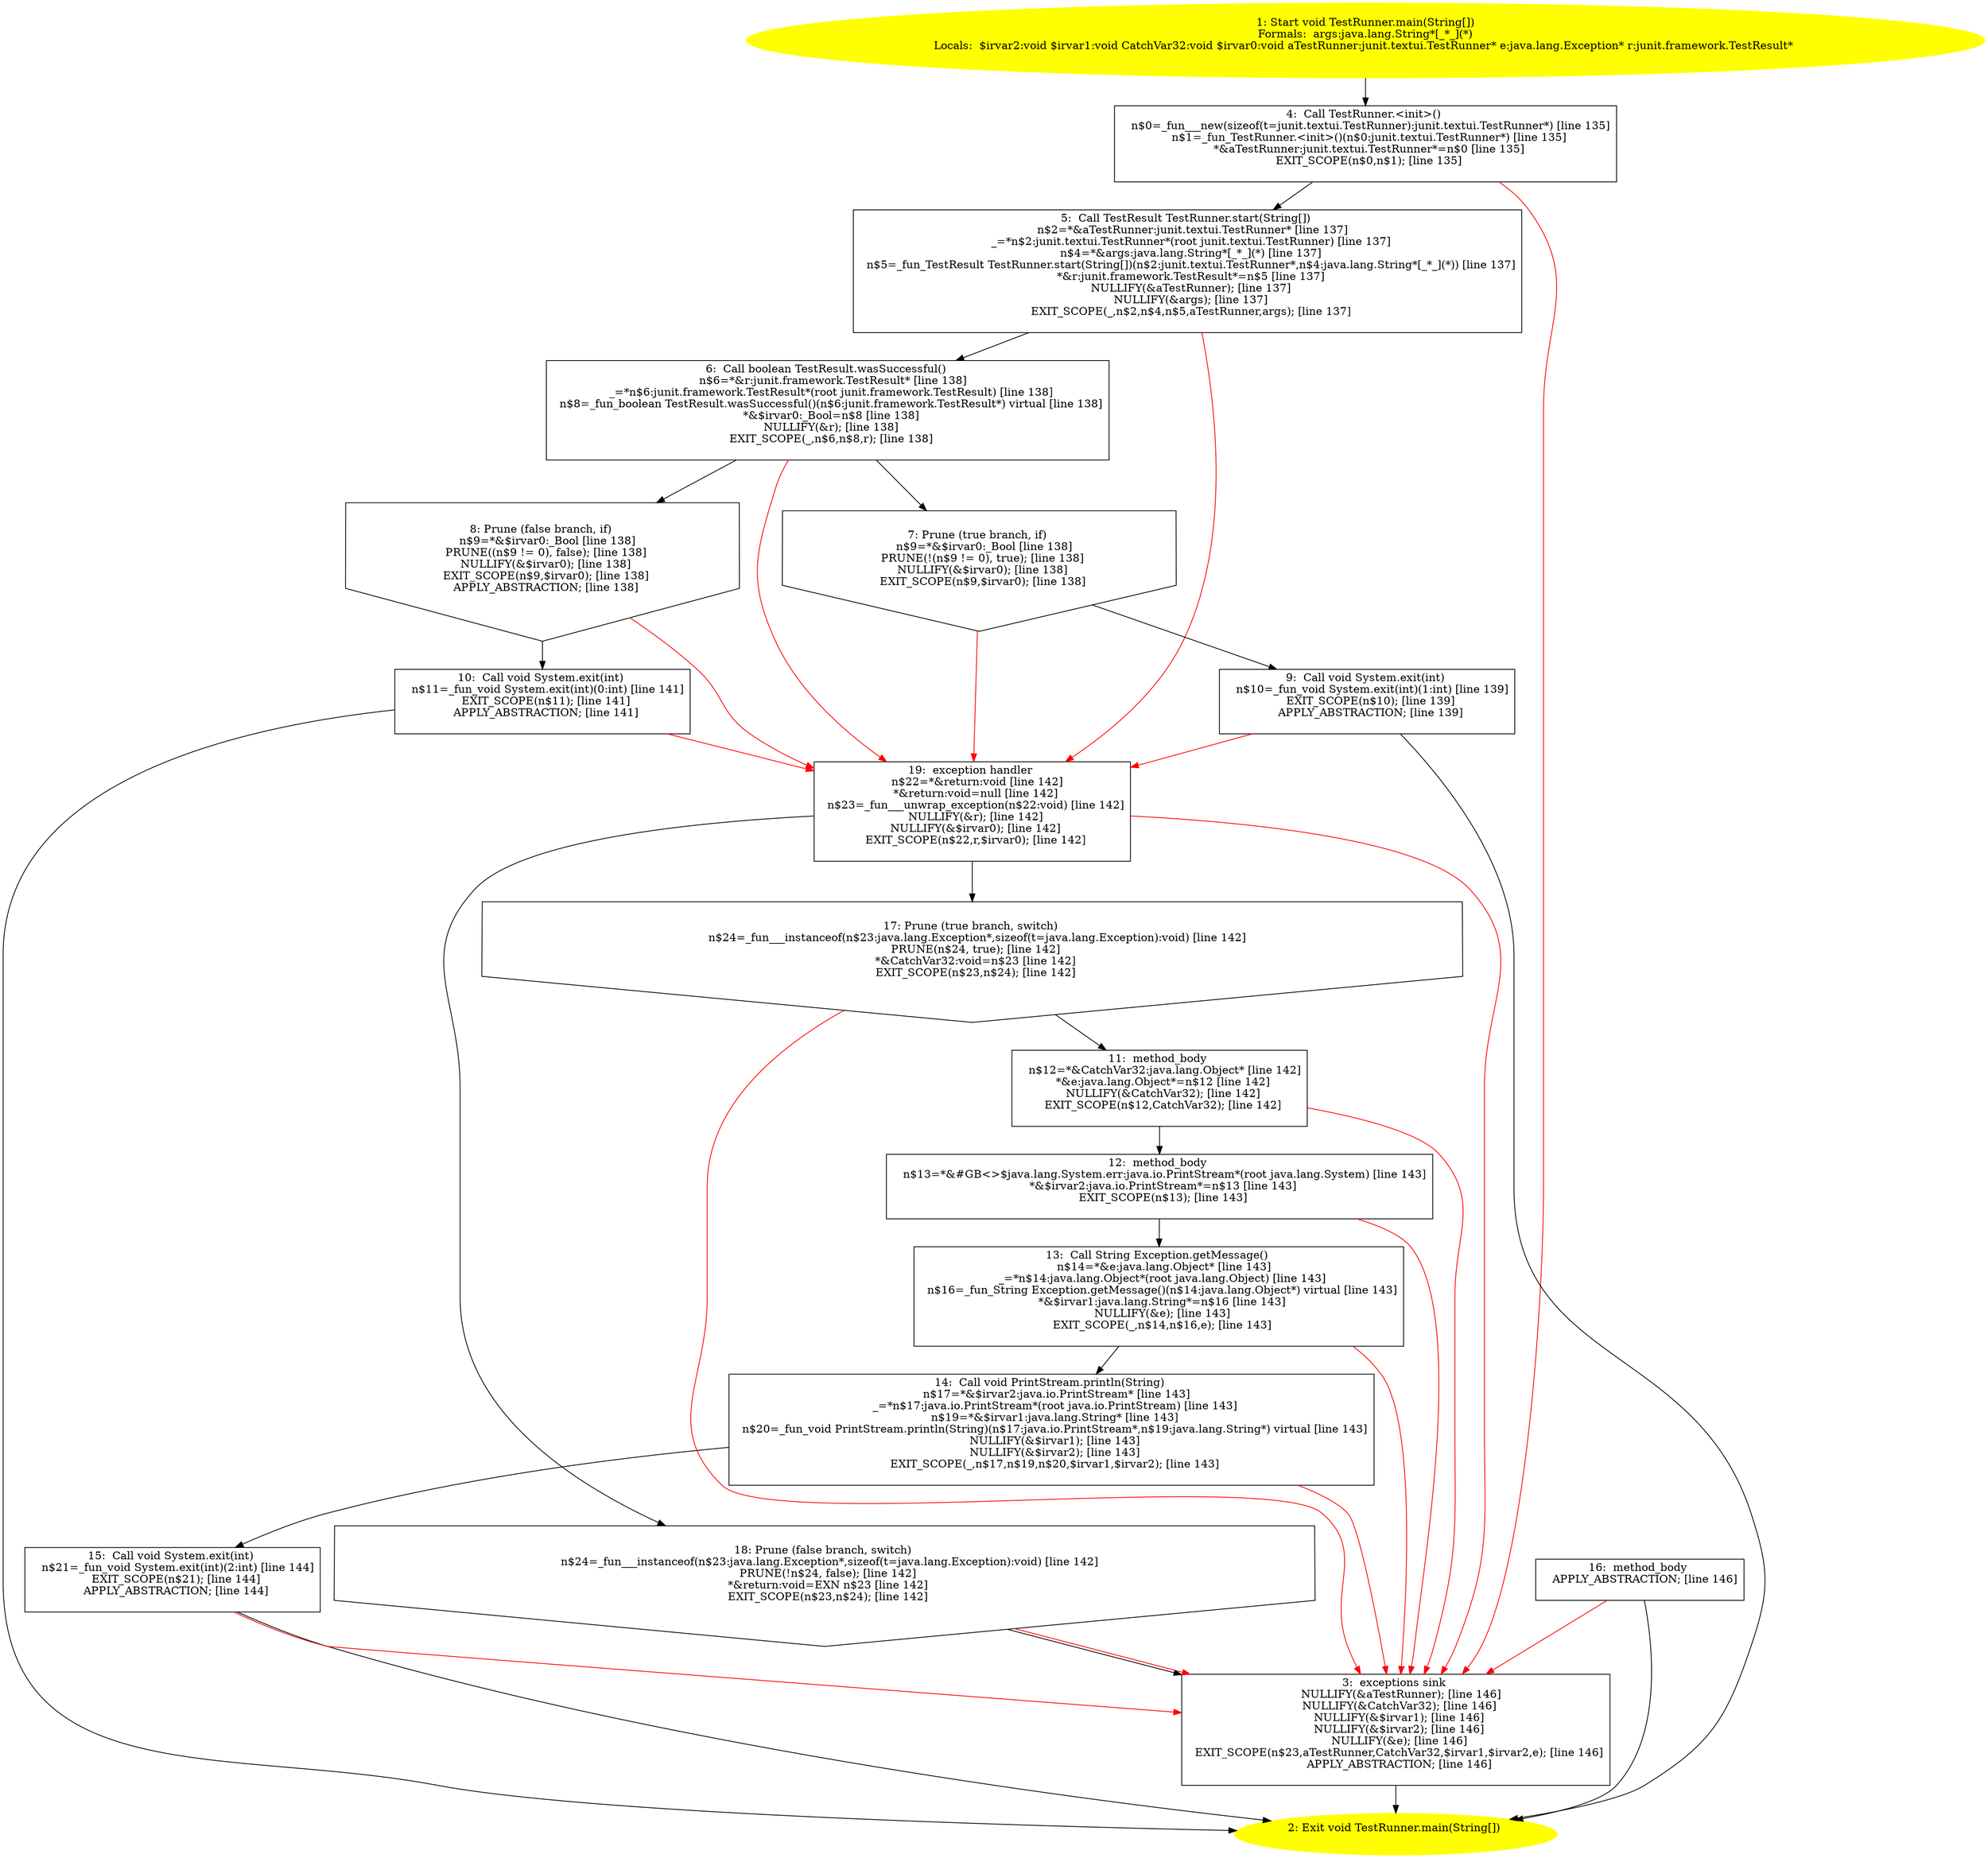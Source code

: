 /* @generated */
digraph cfg {
"junit.textui.TestRunner.main(java.lang.String[]):void.fc7c820ddb270df81a6796807fa588e4_1" [label="1: Start void TestRunner.main(String[])\nFormals:  args:java.lang.String*[_*_](*)\nLocals:  $irvar2:void $irvar1:void CatchVar32:void $irvar0:void aTestRunner:junit.textui.TestRunner* e:java.lang.Exception* r:junit.framework.TestResult* \n  " color=yellow style=filled]
	

	 "junit.textui.TestRunner.main(java.lang.String[]):void.fc7c820ddb270df81a6796807fa588e4_1" -> "junit.textui.TestRunner.main(java.lang.String[]):void.fc7c820ddb270df81a6796807fa588e4_4" ;
"junit.textui.TestRunner.main(java.lang.String[]):void.fc7c820ddb270df81a6796807fa588e4_2" [label="2: Exit void TestRunner.main(String[]) \n  " color=yellow style=filled]
	

"junit.textui.TestRunner.main(java.lang.String[]):void.fc7c820ddb270df81a6796807fa588e4_3" [label="3:  exceptions sink \n   NULLIFY(&aTestRunner); [line 146]\n  NULLIFY(&CatchVar32); [line 146]\n  NULLIFY(&$irvar1); [line 146]\n  NULLIFY(&$irvar2); [line 146]\n  NULLIFY(&e); [line 146]\n  EXIT_SCOPE(n$23,aTestRunner,CatchVar32,$irvar1,$irvar2,e); [line 146]\n  APPLY_ABSTRACTION; [line 146]\n " shape="box"]
	

	 "junit.textui.TestRunner.main(java.lang.String[]):void.fc7c820ddb270df81a6796807fa588e4_3" -> "junit.textui.TestRunner.main(java.lang.String[]):void.fc7c820ddb270df81a6796807fa588e4_2" ;
"junit.textui.TestRunner.main(java.lang.String[]):void.fc7c820ddb270df81a6796807fa588e4_4" [label="4:  Call TestRunner.<init>() \n   n$0=_fun___new(sizeof(t=junit.textui.TestRunner):junit.textui.TestRunner*) [line 135]\n  n$1=_fun_TestRunner.<init>()(n$0:junit.textui.TestRunner*) [line 135]\n  *&aTestRunner:junit.textui.TestRunner*=n$0 [line 135]\n  EXIT_SCOPE(n$0,n$1); [line 135]\n " shape="box"]
	

	 "junit.textui.TestRunner.main(java.lang.String[]):void.fc7c820ddb270df81a6796807fa588e4_4" -> "junit.textui.TestRunner.main(java.lang.String[]):void.fc7c820ddb270df81a6796807fa588e4_5" ;
	 "junit.textui.TestRunner.main(java.lang.String[]):void.fc7c820ddb270df81a6796807fa588e4_4" -> "junit.textui.TestRunner.main(java.lang.String[]):void.fc7c820ddb270df81a6796807fa588e4_3" [color="red" ];
"junit.textui.TestRunner.main(java.lang.String[]):void.fc7c820ddb270df81a6796807fa588e4_5" [label="5:  Call TestResult TestRunner.start(String[]) \n   n$2=*&aTestRunner:junit.textui.TestRunner* [line 137]\n  _=*n$2:junit.textui.TestRunner*(root junit.textui.TestRunner) [line 137]\n  n$4=*&args:java.lang.String*[_*_](*) [line 137]\n  n$5=_fun_TestResult TestRunner.start(String[])(n$2:junit.textui.TestRunner*,n$4:java.lang.String*[_*_](*)) [line 137]\n  *&r:junit.framework.TestResult*=n$5 [line 137]\n  NULLIFY(&aTestRunner); [line 137]\n  NULLIFY(&args); [line 137]\n  EXIT_SCOPE(_,n$2,n$4,n$5,aTestRunner,args); [line 137]\n " shape="box"]
	

	 "junit.textui.TestRunner.main(java.lang.String[]):void.fc7c820ddb270df81a6796807fa588e4_5" -> "junit.textui.TestRunner.main(java.lang.String[]):void.fc7c820ddb270df81a6796807fa588e4_6" ;
	 "junit.textui.TestRunner.main(java.lang.String[]):void.fc7c820ddb270df81a6796807fa588e4_5" -> "junit.textui.TestRunner.main(java.lang.String[]):void.fc7c820ddb270df81a6796807fa588e4_19" [color="red" ];
"junit.textui.TestRunner.main(java.lang.String[]):void.fc7c820ddb270df81a6796807fa588e4_6" [label="6:  Call boolean TestResult.wasSuccessful() \n   n$6=*&r:junit.framework.TestResult* [line 138]\n  _=*n$6:junit.framework.TestResult*(root junit.framework.TestResult) [line 138]\n  n$8=_fun_boolean TestResult.wasSuccessful()(n$6:junit.framework.TestResult*) virtual [line 138]\n  *&$irvar0:_Bool=n$8 [line 138]\n  NULLIFY(&r); [line 138]\n  EXIT_SCOPE(_,n$6,n$8,r); [line 138]\n " shape="box"]
	

	 "junit.textui.TestRunner.main(java.lang.String[]):void.fc7c820ddb270df81a6796807fa588e4_6" -> "junit.textui.TestRunner.main(java.lang.String[]):void.fc7c820ddb270df81a6796807fa588e4_7" ;
	 "junit.textui.TestRunner.main(java.lang.String[]):void.fc7c820ddb270df81a6796807fa588e4_6" -> "junit.textui.TestRunner.main(java.lang.String[]):void.fc7c820ddb270df81a6796807fa588e4_8" ;
	 "junit.textui.TestRunner.main(java.lang.String[]):void.fc7c820ddb270df81a6796807fa588e4_6" -> "junit.textui.TestRunner.main(java.lang.String[]):void.fc7c820ddb270df81a6796807fa588e4_19" [color="red" ];
"junit.textui.TestRunner.main(java.lang.String[]):void.fc7c820ddb270df81a6796807fa588e4_7" [label="7: Prune (true branch, if) \n   n$9=*&$irvar0:_Bool [line 138]\n  PRUNE(!(n$9 != 0), true); [line 138]\n  NULLIFY(&$irvar0); [line 138]\n  EXIT_SCOPE(n$9,$irvar0); [line 138]\n " shape="invhouse"]
	

	 "junit.textui.TestRunner.main(java.lang.String[]):void.fc7c820ddb270df81a6796807fa588e4_7" -> "junit.textui.TestRunner.main(java.lang.String[]):void.fc7c820ddb270df81a6796807fa588e4_9" ;
	 "junit.textui.TestRunner.main(java.lang.String[]):void.fc7c820ddb270df81a6796807fa588e4_7" -> "junit.textui.TestRunner.main(java.lang.String[]):void.fc7c820ddb270df81a6796807fa588e4_19" [color="red" ];
"junit.textui.TestRunner.main(java.lang.String[]):void.fc7c820ddb270df81a6796807fa588e4_8" [label="8: Prune (false branch, if) \n   n$9=*&$irvar0:_Bool [line 138]\n  PRUNE((n$9 != 0), false); [line 138]\n  NULLIFY(&$irvar0); [line 138]\n  EXIT_SCOPE(n$9,$irvar0); [line 138]\n  APPLY_ABSTRACTION; [line 138]\n " shape="invhouse"]
	

	 "junit.textui.TestRunner.main(java.lang.String[]):void.fc7c820ddb270df81a6796807fa588e4_8" -> "junit.textui.TestRunner.main(java.lang.String[]):void.fc7c820ddb270df81a6796807fa588e4_10" ;
	 "junit.textui.TestRunner.main(java.lang.String[]):void.fc7c820ddb270df81a6796807fa588e4_8" -> "junit.textui.TestRunner.main(java.lang.String[]):void.fc7c820ddb270df81a6796807fa588e4_19" [color="red" ];
"junit.textui.TestRunner.main(java.lang.String[]):void.fc7c820ddb270df81a6796807fa588e4_9" [label="9:  Call void System.exit(int) \n   n$10=_fun_void System.exit(int)(1:int) [line 139]\n  EXIT_SCOPE(n$10); [line 139]\n  APPLY_ABSTRACTION; [line 139]\n " shape="box"]
	

	 "junit.textui.TestRunner.main(java.lang.String[]):void.fc7c820ddb270df81a6796807fa588e4_9" -> "junit.textui.TestRunner.main(java.lang.String[]):void.fc7c820ddb270df81a6796807fa588e4_2" ;
	 "junit.textui.TestRunner.main(java.lang.String[]):void.fc7c820ddb270df81a6796807fa588e4_9" -> "junit.textui.TestRunner.main(java.lang.String[]):void.fc7c820ddb270df81a6796807fa588e4_19" [color="red" ];
"junit.textui.TestRunner.main(java.lang.String[]):void.fc7c820ddb270df81a6796807fa588e4_10" [label="10:  Call void System.exit(int) \n   n$11=_fun_void System.exit(int)(0:int) [line 141]\n  EXIT_SCOPE(n$11); [line 141]\n  APPLY_ABSTRACTION; [line 141]\n " shape="box"]
	

	 "junit.textui.TestRunner.main(java.lang.String[]):void.fc7c820ddb270df81a6796807fa588e4_10" -> "junit.textui.TestRunner.main(java.lang.String[]):void.fc7c820ddb270df81a6796807fa588e4_2" ;
	 "junit.textui.TestRunner.main(java.lang.String[]):void.fc7c820ddb270df81a6796807fa588e4_10" -> "junit.textui.TestRunner.main(java.lang.String[]):void.fc7c820ddb270df81a6796807fa588e4_19" [color="red" ];
"junit.textui.TestRunner.main(java.lang.String[]):void.fc7c820ddb270df81a6796807fa588e4_11" [label="11:  method_body \n   n$12=*&CatchVar32:java.lang.Object* [line 142]\n  *&e:java.lang.Object*=n$12 [line 142]\n  NULLIFY(&CatchVar32); [line 142]\n  EXIT_SCOPE(n$12,CatchVar32); [line 142]\n " shape="box"]
	

	 "junit.textui.TestRunner.main(java.lang.String[]):void.fc7c820ddb270df81a6796807fa588e4_11" -> "junit.textui.TestRunner.main(java.lang.String[]):void.fc7c820ddb270df81a6796807fa588e4_12" ;
	 "junit.textui.TestRunner.main(java.lang.String[]):void.fc7c820ddb270df81a6796807fa588e4_11" -> "junit.textui.TestRunner.main(java.lang.String[]):void.fc7c820ddb270df81a6796807fa588e4_3" [color="red" ];
"junit.textui.TestRunner.main(java.lang.String[]):void.fc7c820ddb270df81a6796807fa588e4_12" [label="12:  method_body \n   n$13=*&#GB<>$java.lang.System.err:java.io.PrintStream*(root java.lang.System) [line 143]\n  *&$irvar2:java.io.PrintStream*=n$13 [line 143]\n  EXIT_SCOPE(n$13); [line 143]\n " shape="box"]
	

	 "junit.textui.TestRunner.main(java.lang.String[]):void.fc7c820ddb270df81a6796807fa588e4_12" -> "junit.textui.TestRunner.main(java.lang.String[]):void.fc7c820ddb270df81a6796807fa588e4_13" ;
	 "junit.textui.TestRunner.main(java.lang.String[]):void.fc7c820ddb270df81a6796807fa588e4_12" -> "junit.textui.TestRunner.main(java.lang.String[]):void.fc7c820ddb270df81a6796807fa588e4_3" [color="red" ];
"junit.textui.TestRunner.main(java.lang.String[]):void.fc7c820ddb270df81a6796807fa588e4_13" [label="13:  Call String Exception.getMessage() \n   n$14=*&e:java.lang.Object* [line 143]\n  _=*n$14:java.lang.Object*(root java.lang.Object) [line 143]\n  n$16=_fun_String Exception.getMessage()(n$14:java.lang.Object*) virtual [line 143]\n  *&$irvar1:java.lang.String*=n$16 [line 143]\n  NULLIFY(&e); [line 143]\n  EXIT_SCOPE(_,n$14,n$16,e); [line 143]\n " shape="box"]
	

	 "junit.textui.TestRunner.main(java.lang.String[]):void.fc7c820ddb270df81a6796807fa588e4_13" -> "junit.textui.TestRunner.main(java.lang.String[]):void.fc7c820ddb270df81a6796807fa588e4_14" ;
	 "junit.textui.TestRunner.main(java.lang.String[]):void.fc7c820ddb270df81a6796807fa588e4_13" -> "junit.textui.TestRunner.main(java.lang.String[]):void.fc7c820ddb270df81a6796807fa588e4_3" [color="red" ];
"junit.textui.TestRunner.main(java.lang.String[]):void.fc7c820ddb270df81a6796807fa588e4_14" [label="14:  Call void PrintStream.println(String) \n   n$17=*&$irvar2:java.io.PrintStream* [line 143]\n  _=*n$17:java.io.PrintStream*(root java.io.PrintStream) [line 143]\n  n$19=*&$irvar1:java.lang.String* [line 143]\n  n$20=_fun_void PrintStream.println(String)(n$17:java.io.PrintStream*,n$19:java.lang.String*) virtual [line 143]\n  NULLIFY(&$irvar1); [line 143]\n  NULLIFY(&$irvar2); [line 143]\n  EXIT_SCOPE(_,n$17,n$19,n$20,$irvar1,$irvar2); [line 143]\n " shape="box"]
	

	 "junit.textui.TestRunner.main(java.lang.String[]):void.fc7c820ddb270df81a6796807fa588e4_14" -> "junit.textui.TestRunner.main(java.lang.String[]):void.fc7c820ddb270df81a6796807fa588e4_15" ;
	 "junit.textui.TestRunner.main(java.lang.String[]):void.fc7c820ddb270df81a6796807fa588e4_14" -> "junit.textui.TestRunner.main(java.lang.String[]):void.fc7c820ddb270df81a6796807fa588e4_3" [color="red" ];
"junit.textui.TestRunner.main(java.lang.String[]):void.fc7c820ddb270df81a6796807fa588e4_15" [label="15:  Call void System.exit(int) \n   n$21=_fun_void System.exit(int)(2:int) [line 144]\n  EXIT_SCOPE(n$21); [line 144]\n  APPLY_ABSTRACTION; [line 144]\n " shape="box"]
	

	 "junit.textui.TestRunner.main(java.lang.String[]):void.fc7c820ddb270df81a6796807fa588e4_15" -> "junit.textui.TestRunner.main(java.lang.String[]):void.fc7c820ddb270df81a6796807fa588e4_2" ;
	 "junit.textui.TestRunner.main(java.lang.String[]):void.fc7c820ddb270df81a6796807fa588e4_15" -> "junit.textui.TestRunner.main(java.lang.String[]):void.fc7c820ddb270df81a6796807fa588e4_3" [color="red" ];
"junit.textui.TestRunner.main(java.lang.String[]):void.fc7c820ddb270df81a6796807fa588e4_16" [label="16:  method_body \n   APPLY_ABSTRACTION; [line 146]\n " shape="box"]
	

	 "junit.textui.TestRunner.main(java.lang.String[]):void.fc7c820ddb270df81a6796807fa588e4_16" -> "junit.textui.TestRunner.main(java.lang.String[]):void.fc7c820ddb270df81a6796807fa588e4_2" ;
	 "junit.textui.TestRunner.main(java.lang.String[]):void.fc7c820ddb270df81a6796807fa588e4_16" -> "junit.textui.TestRunner.main(java.lang.String[]):void.fc7c820ddb270df81a6796807fa588e4_3" [color="red" ];
"junit.textui.TestRunner.main(java.lang.String[]):void.fc7c820ddb270df81a6796807fa588e4_17" [label="17: Prune (true branch, switch) \n   n$24=_fun___instanceof(n$23:java.lang.Exception*,sizeof(t=java.lang.Exception):void) [line 142]\n  PRUNE(n$24, true); [line 142]\n  *&CatchVar32:void=n$23 [line 142]\n  EXIT_SCOPE(n$23,n$24); [line 142]\n " shape="invhouse"]
	

	 "junit.textui.TestRunner.main(java.lang.String[]):void.fc7c820ddb270df81a6796807fa588e4_17" -> "junit.textui.TestRunner.main(java.lang.String[]):void.fc7c820ddb270df81a6796807fa588e4_11" ;
	 "junit.textui.TestRunner.main(java.lang.String[]):void.fc7c820ddb270df81a6796807fa588e4_17" -> "junit.textui.TestRunner.main(java.lang.String[]):void.fc7c820ddb270df81a6796807fa588e4_3" [color="red" ];
"junit.textui.TestRunner.main(java.lang.String[]):void.fc7c820ddb270df81a6796807fa588e4_18" [label="18: Prune (false branch, switch) \n   n$24=_fun___instanceof(n$23:java.lang.Exception*,sizeof(t=java.lang.Exception):void) [line 142]\n  PRUNE(!n$24, false); [line 142]\n  *&return:void=EXN n$23 [line 142]\n  EXIT_SCOPE(n$23,n$24); [line 142]\n " shape="invhouse"]
	

	 "junit.textui.TestRunner.main(java.lang.String[]):void.fc7c820ddb270df81a6796807fa588e4_18" -> "junit.textui.TestRunner.main(java.lang.String[]):void.fc7c820ddb270df81a6796807fa588e4_3" ;
	 "junit.textui.TestRunner.main(java.lang.String[]):void.fc7c820ddb270df81a6796807fa588e4_18" -> "junit.textui.TestRunner.main(java.lang.String[]):void.fc7c820ddb270df81a6796807fa588e4_3" [color="red" ];
"junit.textui.TestRunner.main(java.lang.String[]):void.fc7c820ddb270df81a6796807fa588e4_19" [label="19:  exception handler \n   n$22=*&return:void [line 142]\n  *&return:void=null [line 142]\n  n$23=_fun___unwrap_exception(n$22:void) [line 142]\n  NULLIFY(&r); [line 142]\n  NULLIFY(&$irvar0); [line 142]\n  EXIT_SCOPE(n$22,r,$irvar0); [line 142]\n " shape="box"]
	

	 "junit.textui.TestRunner.main(java.lang.String[]):void.fc7c820ddb270df81a6796807fa588e4_19" -> "junit.textui.TestRunner.main(java.lang.String[]):void.fc7c820ddb270df81a6796807fa588e4_17" ;
	 "junit.textui.TestRunner.main(java.lang.String[]):void.fc7c820ddb270df81a6796807fa588e4_19" -> "junit.textui.TestRunner.main(java.lang.String[]):void.fc7c820ddb270df81a6796807fa588e4_18" ;
	 "junit.textui.TestRunner.main(java.lang.String[]):void.fc7c820ddb270df81a6796807fa588e4_19" -> "junit.textui.TestRunner.main(java.lang.String[]):void.fc7c820ddb270df81a6796807fa588e4_3" [color="red" ];
}
